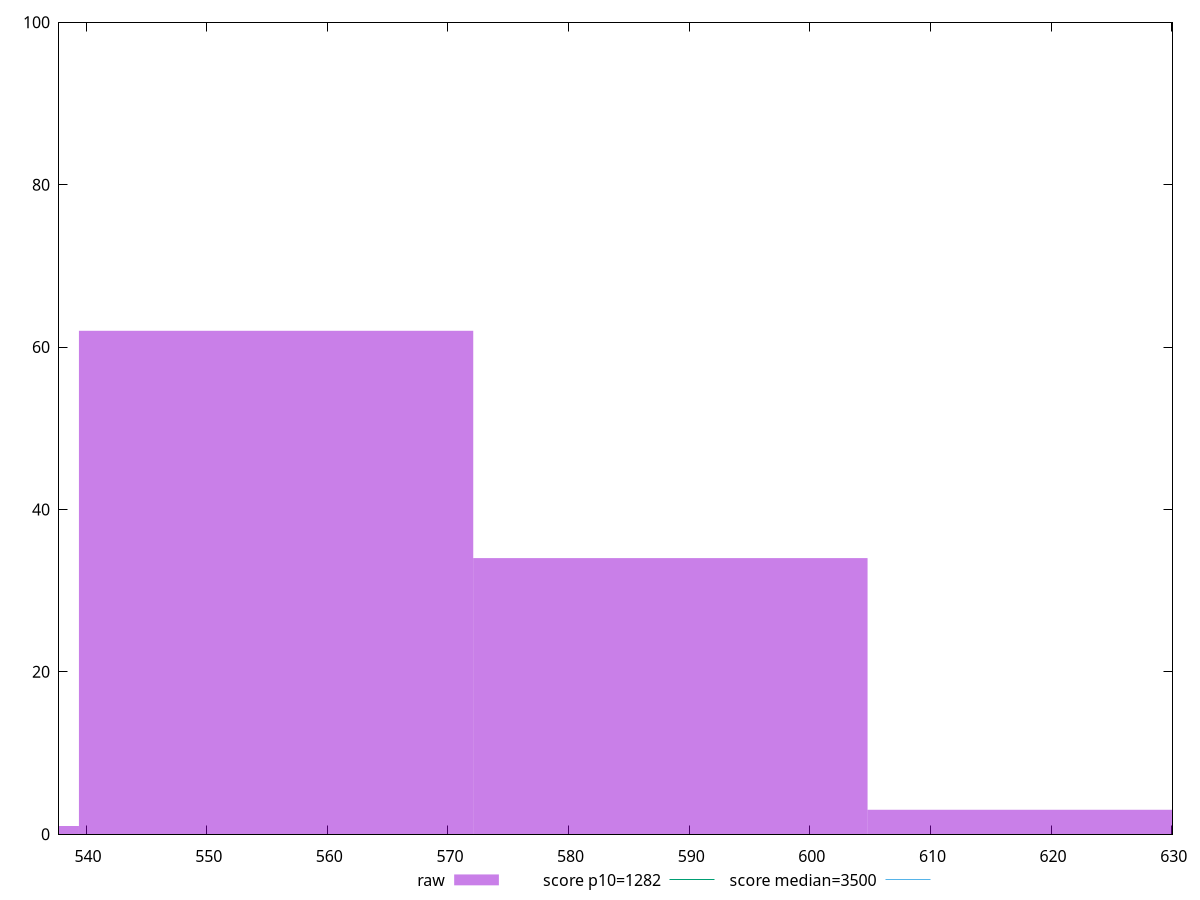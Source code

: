 reset

$raw <<EOF
555.7499935354973 62
588.4411696258207 34
621.1323457161441 3
523.058817445174 1
EOF

set key outside below
set boxwidth 32.691176090323374
set xrange [537.7520000000004:630.0680000000001]
set yrange [0:100]
set style fill transparent solid 0.5 noborder

set parametric
set terminal svg size 640, 490 enhanced background rgb 'white'
set output "report_00007_2020-12-11T15:55:29.892Z/bootup-time/samples/pages+cached/raw/histogram.svg"

plot $raw title "raw" with boxes, \
     1282,t title "score p10=1282", \
     3500,t title "score median=3500"

reset
